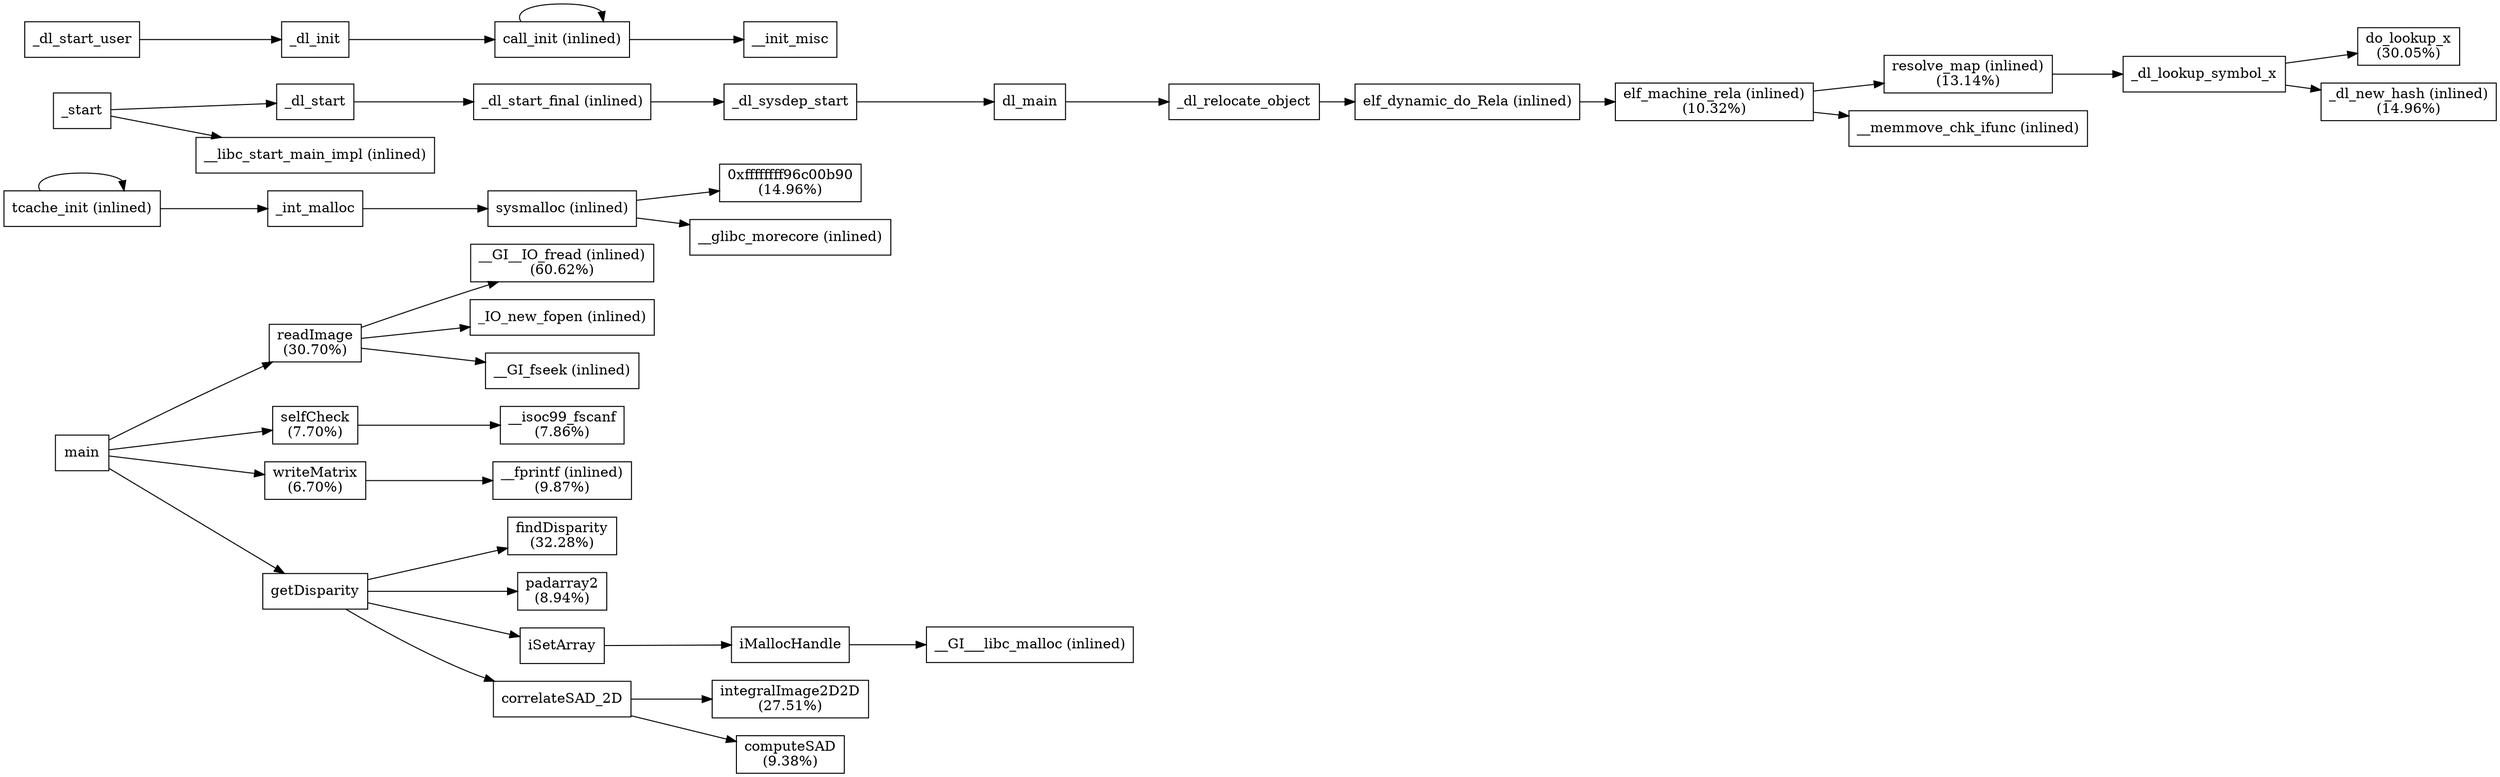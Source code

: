 digraph G {
  rankdir=LR;
  node [shape=box];
  "__GI__IO_fread (inlined)" [label="__GI__IO_fread (inlined)
(60.62%)"];
  "readImage" [label="readImage
(30.70%)"];
  "findDisparity" [label="findDisparity
(32.28%)"];
  "integralImage2D2D" [label="integralImage2D2D
(27.51%)"];
  "selfCheck" [label="selfCheck
(7.70%)"];
  "padarray2" [label="padarray2
(8.94%)"];
  "__fprintf (inlined)" [label="__fprintf (inlined)
(9.87%)"];
  "0xffffffff96c00b90" [label="0xffffffff96c00b90
(14.96%)"];
  "writeMatrix" [label="writeMatrix
(6.70%)"];
  "computeSAD" [label="computeSAD
(9.38%)"];
  "__isoc99_fscanf" [label="__isoc99_fscanf
(7.86%)"];
  "do_lookup_x" [label="do_lookup_x
(30.05%)"];
  "resolve_map (inlined)" [label="resolve_map (inlined)
(13.14%)"];
  "_dl_new_hash (inlined)" [label="_dl_new_hash (inlined)
(14.96%)"];
  "elf_machine_rela (inlined)" [label="elf_machine_rela (inlined)
(10.32%)"];
  "_start" -> "_dl_start";
  "_start" -> "__libc_start_main_impl (inlined)";
  "main" -> "selfCheck";
  "main" -> "readImage";
  "main" -> "getDisparity";
  "main" -> "writeMatrix";
  "selfCheck" -> "__isoc99_fscanf";
  "readImage" -> "_IO_new_fopen (inlined)";
  "readImage" -> "__GI__IO_fread (inlined)";
  "readImage" -> "__GI_fseek (inlined)";
  "writeMatrix" -> "__fprintf (inlined)";
  "getDisparity" -> "padarray2";
  "getDisparity" -> "iSetArray";
  "getDisparity" -> "findDisparity";
  "getDisparity" -> "correlateSAD_2D";
  "correlateSAD_2D" -> "computeSAD";
  "correlateSAD_2D" -> "integralImage2D2D";
  "iSetArray" -> "iMallocHandle";
  "iMallocHandle" -> "__GI___libc_malloc (inlined)";
  "_int_malloc" -> "sysmalloc (inlined)";
  "sysmalloc (inlined)" -> "0xffffffff96c00b90";
  "sysmalloc (inlined)" -> "__glibc_morecore (inlined)";
  "tcache_init (inlined)" -> "tcache_init (inlined)";
  "tcache_init (inlined)" -> "_int_malloc";
  "_dl_start" -> "_dl_start_final (inlined)";
  "_dl_start_final (inlined)" -> "_dl_sysdep_start";
  "_dl_sysdep_start" -> "dl_main";
  "dl_main" -> "_dl_relocate_object";
  "_dl_relocate_object" -> "elf_dynamic_do_Rela (inlined)";
  "elf_dynamic_do_Rela (inlined)" -> "elf_machine_rela (inlined)";
  "elf_machine_rela (inlined)" -> "__memmove_chk_ifunc (inlined)";
  "elf_machine_rela (inlined)" -> "resolve_map (inlined)";
  "resolve_map (inlined)" -> "_dl_lookup_symbol_x";
  "_dl_lookup_symbol_x" -> "_dl_new_hash (inlined)";
  "_dl_lookup_symbol_x" -> "do_lookup_x";
  "_dl_start_user" -> "_dl_init";
  "_dl_init" -> "call_init (inlined)";
  "call_init (inlined)" -> "call_init (inlined)";
  "call_init (inlined)" -> "__init_misc";
}
